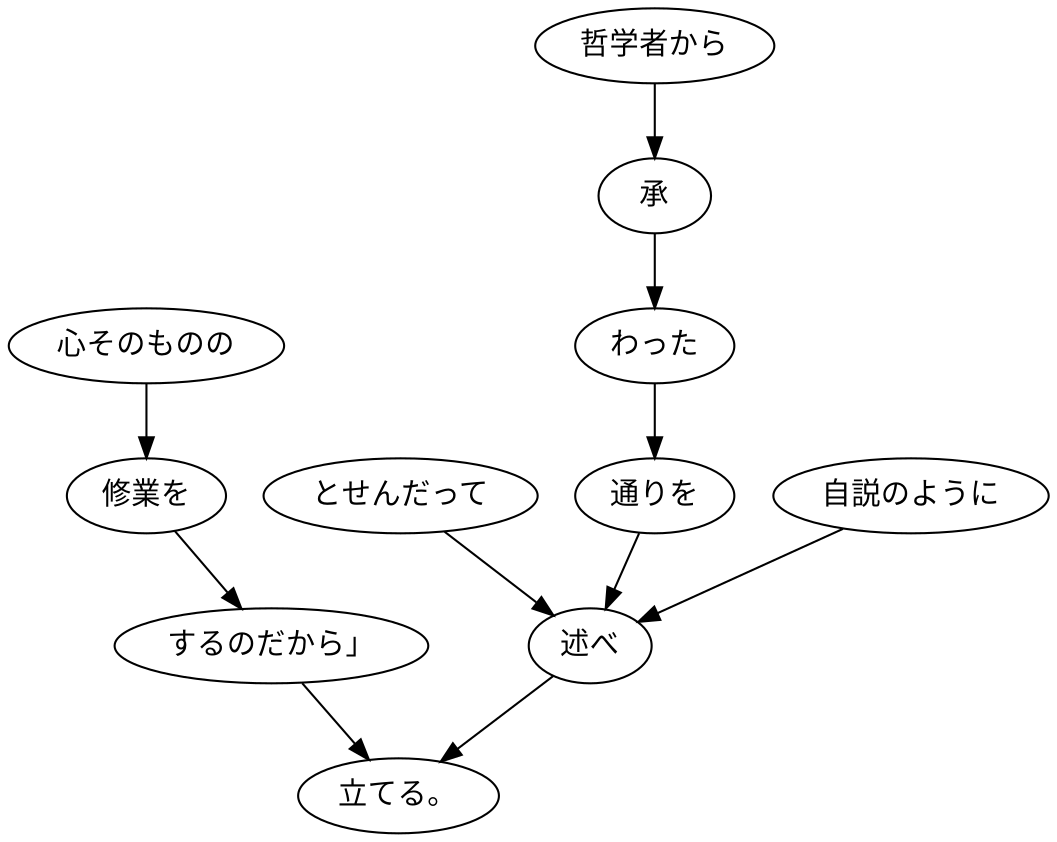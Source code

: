 digraph graph6067 {
	node0 [label="心そのものの"];
	node1 [label="修業を"];
	node2 [label="するのだから」"];
	node3 [label="とせんだって"];
	node4 [label="哲学者から"];
	node5 [label="承"];
	node6 [label="わった"];
	node7 [label="通りを"];
	node8 [label="自説のように"];
	node9 [label="述べ"];
	node10 [label="立てる。"];
	node0 -> node1;
	node1 -> node2;
	node2 -> node10;
	node3 -> node9;
	node4 -> node5;
	node5 -> node6;
	node6 -> node7;
	node7 -> node9;
	node8 -> node9;
	node9 -> node10;
}
